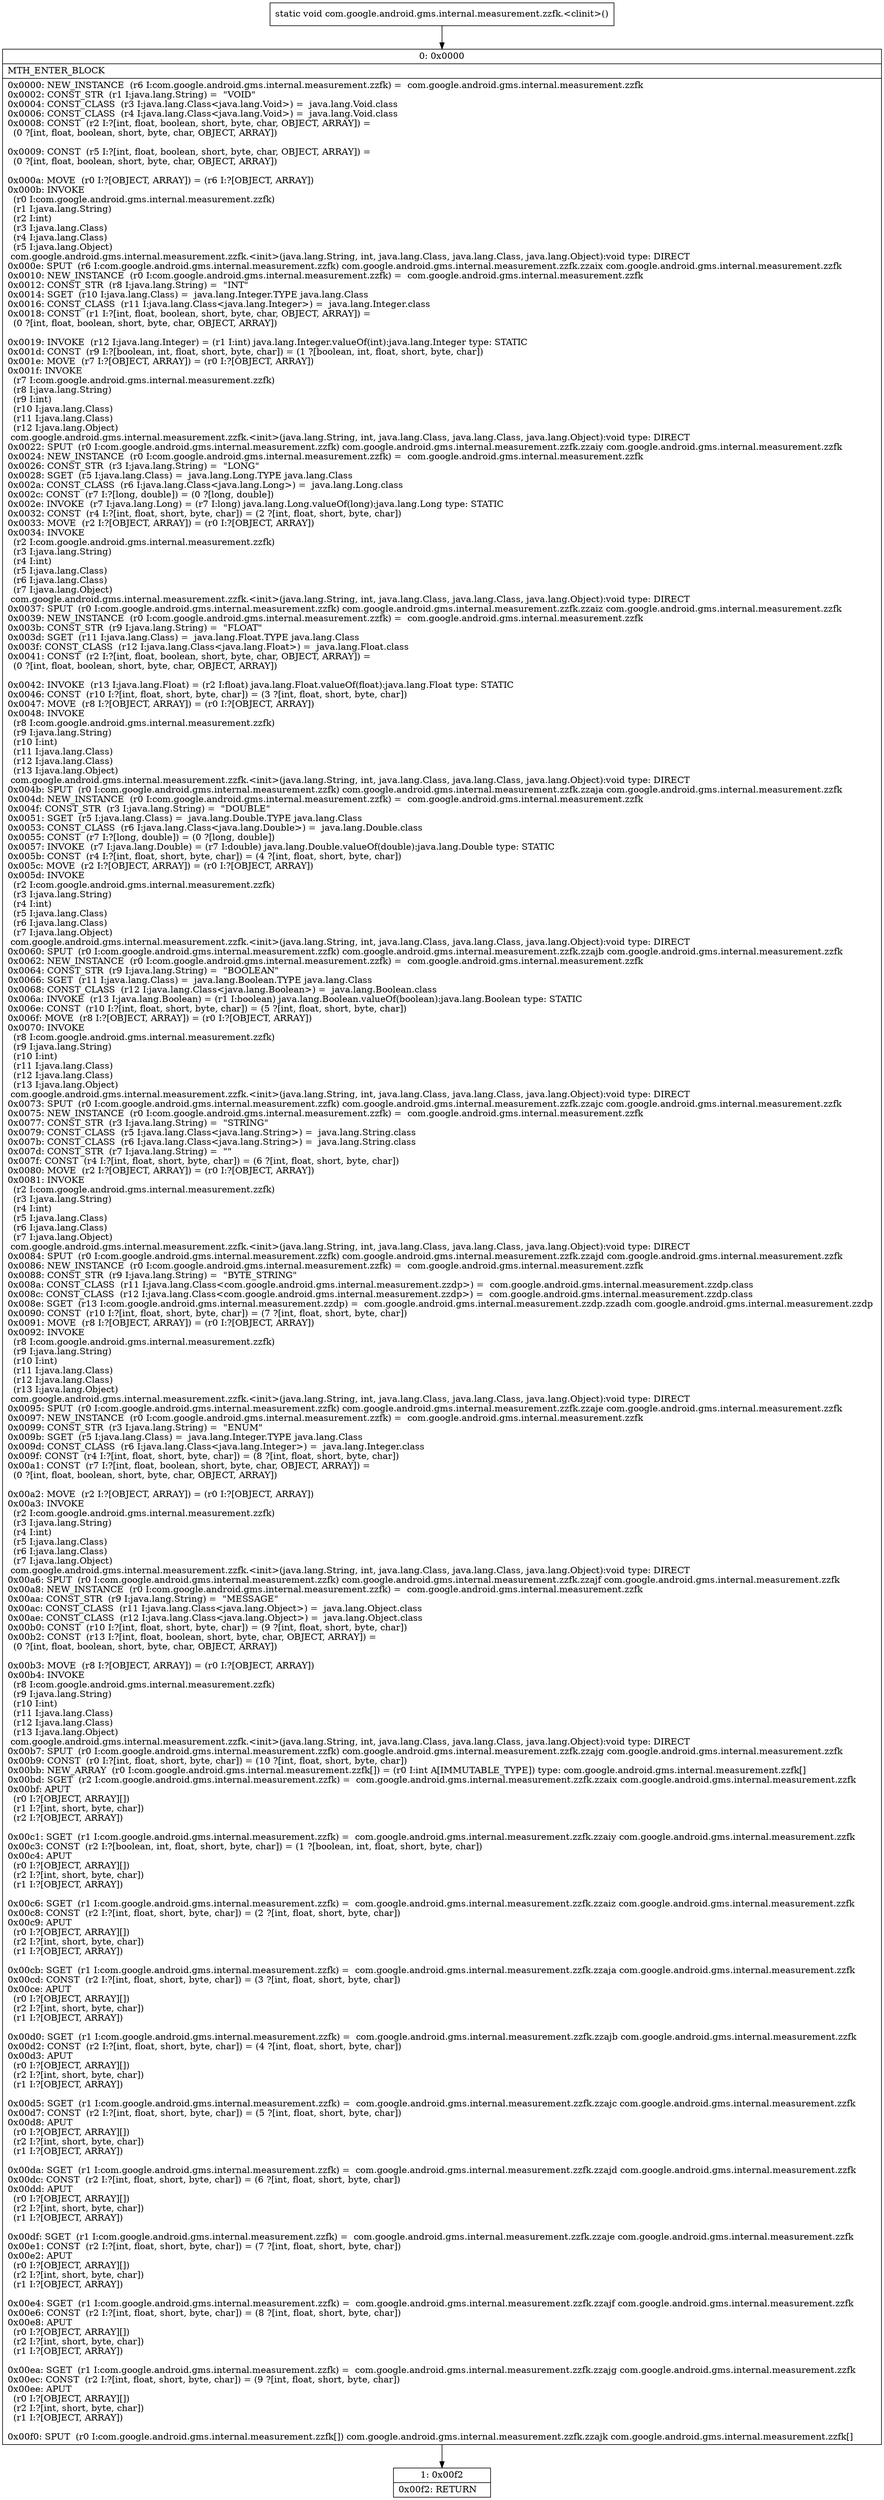 digraph "CFG forcom.google.android.gms.internal.measurement.zzfk.\<clinit\>()V" {
Node_0 [shape=record,label="{0\:\ 0x0000|MTH_ENTER_BLOCK\l|0x0000: NEW_INSTANCE  (r6 I:com.google.android.gms.internal.measurement.zzfk) =  com.google.android.gms.internal.measurement.zzfk \l0x0002: CONST_STR  (r1 I:java.lang.String) =  \"VOID\" \l0x0004: CONST_CLASS  (r3 I:java.lang.Class\<java.lang.Void\>) =  java.lang.Void.class \l0x0006: CONST_CLASS  (r4 I:java.lang.Class\<java.lang.Void\>) =  java.lang.Void.class \l0x0008: CONST  (r2 I:?[int, float, boolean, short, byte, char, OBJECT, ARRAY]) = \l  (0 ?[int, float, boolean, short, byte, char, OBJECT, ARRAY])\l \l0x0009: CONST  (r5 I:?[int, float, boolean, short, byte, char, OBJECT, ARRAY]) = \l  (0 ?[int, float, boolean, short, byte, char, OBJECT, ARRAY])\l \l0x000a: MOVE  (r0 I:?[OBJECT, ARRAY]) = (r6 I:?[OBJECT, ARRAY]) \l0x000b: INVOKE  \l  (r0 I:com.google.android.gms.internal.measurement.zzfk)\l  (r1 I:java.lang.String)\l  (r2 I:int)\l  (r3 I:java.lang.Class)\l  (r4 I:java.lang.Class)\l  (r5 I:java.lang.Object)\l com.google.android.gms.internal.measurement.zzfk.\<init\>(java.lang.String, int, java.lang.Class, java.lang.Class, java.lang.Object):void type: DIRECT \l0x000e: SPUT  (r6 I:com.google.android.gms.internal.measurement.zzfk) com.google.android.gms.internal.measurement.zzfk.zzaix com.google.android.gms.internal.measurement.zzfk \l0x0010: NEW_INSTANCE  (r0 I:com.google.android.gms.internal.measurement.zzfk) =  com.google.android.gms.internal.measurement.zzfk \l0x0012: CONST_STR  (r8 I:java.lang.String) =  \"INT\" \l0x0014: SGET  (r10 I:java.lang.Class) =  java.lang.Integer.TYPE java.lang.Class \l0x0016: CONST_CLASS  (r11 I:java.lang.Class\<java.lang.Integer\>) =  java.lang.Integer.class \l0x0018: CONST  (r1 I:?[int, float, boolean, short, byte, char, OBJECT, ARRAY]) = \l  (0 ?[int, float, boolean, short, byte, char, OBJECT, ARRAY])\l \l0x0019: INVOKE  (r12 I:java.lang.Integer) = (r1 I:int) java.lang.Integer.valueOf(int):java.lang.Integer type: STATIC \l0x001d: CONST  (r9 I:?[boolean, int, float, short, byte, char]) = (1 ?[boolean, int, float, short, byte, char]) \l0x001e: MOVE  (r7 I:?[OBJECT, ARRAY]) = (r0 I:?[OBJECT, ARRAY]) \l0x001f: INVOKE  \l  (r7 I:com.google.android.gms.internal.measurement.zzfk)\l  (r8 I:java.lang.String)\l  (r9 I:int)\l  (r10 I:java.lang.Class)\l  (r11 I:java.lang.Class)\l  (r12 I:java.lang.Object)\l com.google.android.gms.internal.measurement.zzfk.\<init\>(java.lang.String, int, java.lang.Class, java.lang.Class, java.lang.Object):void type: DIRECT \l0x0022: SPUT  (r0 I:com.google.android.gms.internal.measurement.zzfk) com.google.android.gms.internal.measurement.zzfk.zzaiy com.google.android.gms.internal.measurement.zzfk \l0x0024: NEW_INSTANCE  (r0 I:com.google.android.gms.internal.measurement.zzfk) =  com.google.android.gms.internal.measurement.zzfk \l0x0026: CONST_STR  (r3 I:java.lang.String) =  \"LONG\" \l0x0028: SGET  (r5 I:java.lang.Class) =  java.lang.Long.TYPE java.lang.Class \l0x002a: CONST_CLASS  (r6 I:java.lang.Class\<java.lang.Long\>) =  java.lang.Long.class \l0x002c: CONST  (r7 I:?[long, double]) = (0 ?[long, double]) \l0x002e: INVOKE  (r7 I:java.lang.Long) = (r7 I:long) java.lang.Long.valueOf(long):java.lang.Long type: STATIC \l0x0032: CONST  (r4 I:?[int, float, short, byte, char]) = (2 ?[int, float, short, byte, char]) \l0x0033: MOVE  (r2 I:?[OBJECT, ARRAY]) = (r0 I:?[OBJECT, ARRAY]) \l0x0034: INVOKE  \l  (r2 I:com.google.android.gms.internal.measurement.zzfk)\l  (r3 I:java.lang.String)\l  (r4 I:int)\l  (r5 I:java.lang.Class)\l  (r6 I:java.lang.Class)\l  (r7 I:java.lang.Object)\l com.google.android.gms.internal.measurement.zzfk.\<init\>(java.lang.String, int, java.lang.Class, java.lang.Class, java.lang.Object):void type: DIRECT \l0x0037: SPUT  (r0 I:com.google.android.gms.internal.measurement.zzfk) com.google.android.gms.internal.measurement.zzfk.zzaiz com.google.android.gms.internal.measurement.zzfk \l0x0039: NEW_INSTANCE  (r0 I:com.google.android.gms.internal.measurement.zzfk) =  com.google.android.gms.internal.measurement.zzfk \l0x003b: CONST_STR  (r9 I:java.lang.String) =  \"FLOAT\" \l0x003d: SGET  (r11 I:java.lang.Class) =  java.lang.Float.TYPE java.lang.Class \l0x003f: CONST_CLASS  (r12 I:java.lang.Class\<java.lang.Float\>) =  java.lang.Float.class \l0x0041: CONST  (r2 I:?[int, float, boolean, short, byte, char, OBJECT, ARRAY]) = \l  (0 ?[int, float, boolean, short, byte, char, OBJECT, ARRAY])\l \l0x0042: INVOKE  (r13 I:java.lang.Float) = (r2 I:float) java.lang.Float.valueOf(float):java.lang.Float type: STATIC \l0x0046: CONST  (r10 I:?[int, float, short, byte, char]) = (3 ?[int, float, short, byte, char]) \l0x0047: MOVE  (r8 I:?[OBJECT, ARRAY]) = (r0 I:?[OBJECT, ARRAY]) \l0x0048: INVOKE  \l  (r8 I:com.google.android.gms.internal.measurement.zzfk)\l  (r9 I:java.lang.String)\l  (r10 I:int)\l  (r11 I:java.lang.Class)\l  (r12 I:java.lang.Class)\l  (r13 I:java.lang.Object)\l com.google.android.gms.internal.measurement.zzfk.\<init\>(java.lang.String, int, java.lang.Class, java.lang.Class, java.lang.Object):void type: DIRECT \l0x004b: SPUT  (r0 I:com.google.android.gms.internal.measurement.zzfk) com.google.android.gms.internal.measurement.zzfk.zzaja com.google.android.gms.internal.measurement.zzfk \l0x004d: NEW_INSTANCE  (r0 I:com.google.android.gms.internal.measurement.zzfk) =  com.google.android.gms.internal.measurement.zzfk \l0x004f: CONST_STR  (r3 I:java.lang.String) =  \"DOUBLE\" \l0x0051: SGET  (r5 I:java.lang.Class) =  java.lang.Double.TYPE java.lang.Class \l0x0053: CONST_CLASS  (r6 I:java.lang.Class\<java.lang.Double\>) =  java.lang.Double.class \l0x0055: CONST  (r7 I:?[long, double]) = (0 ?[long, double]) \l0x0057: INVOKE  (r7 I:java.lang.Double) = (r7 I:double) java.lang.Double.valueOf(double):java.lang.Double type: STATIC \l0x005b: CONST  (r4 I:?[int, float, short, byte, char]) = (4 ?[int, float, short, byte, char]) \l0x005c: MOVE  (r2 I:?[OBJECT, ARRAY]) = (r0 I:?[OBJECT, ARRAY]) \l0x005d: INVOKE  \l  (r2 I:com.google.android.gms.internal.measurement.zzfk)\l  (r3 I:java.lang.String)\l  (r4 I:int)\l  (r5 I:java.lang.Class)\l  (r6 I:java.lang.Class)\l  (r7 I:java.lang.Object)\l com.google.android.gms.internal.measurement.zzfk.\<init\>(java.lang.String, int, java.lang.Class, java.lang.Class, java.lang.Object):void type: DIRECT \l0x0060: SPUT  (r0 I:com.google.android.gms.internal.measurement.zzfk) com.google.android.gms.internal.measurement.zzfk.zzajb com.google.android.gms.internal.measurement.zzfk \l0x0062: NEW_INSTANCE  (r0 I:com.google.android.gms.internal.measurement.zzfk) =  com.google.android.gms.internal.measurement.zzfk \l0x0064: CONST_STR  (r9 I:java.lang.String) =  \"BOOLEAN\" \l0x0066: SGET  (r11 I:java.lang.Class) =  java.lang.Boolean.TYPE java.lang.Class \l0x0068: CONST_CLASS  (r12 I:java.lang.Class\<java.lang.Boolean\>) =  java.lang.Boolean.class \l0x006a: INVOKE  (r13 I:java.lang.Boolean) = (r1 I:boolean) java.lang.Boolean.valueOf(boolean):java.lang.Boolean type: STATIC \l0x006e: CONST  (r10 I:?[int, float, short, byte, char]) = (5 ?[int, float, short, byte, char]) \l0x006f: MOVE  (r8 I:?[OBJECT, ARRAY]) = (r0 I:?[OBJECT, ARRAY]) \l0x0070: INVOKE  \l  (r8 I:com.google.android.gms.internal.measurement.zzfk)\l  (r9 I:java.lang.String)\l  (r10 I:int)\l  (r11 I:java.lang.Class)\l  (r12 I:java.lang.Class)\l  (r13 I:java.lang.Object)\l com.google.android.gms.internal.measurement.zzfk.\<init\>(java.lang.String, int, java.lang.Class, java.lang.Class, java.lang.Object):void type: DIRECT \l0x0073: SPUT  (r0 I:com.google.android.gms.internal.measurement.zzfk) com.google.android.gms.internal.measurement.zzfk.zzajc com.google.android.gms.internal.measurement.zzfk \l0x0075: NEW_INSTANCE  (r0 I:com.google.android.gms.internal.measurement.zzfk) =  com.google.android.gms.internal.measurement.zzfk \l0x0077: CONST_STR  (r3 I:java.lang.String) =  \"STRING\" \l0x0079: CONST_CLASS  (r5 I:java.lang.Class\<java.lang.String\>) =  java.lang.String.class \l0x007b: CONST_CLASS  (r6 I:java.lang.Class\<java.lang.String\>) =  java.lang.String.class \l0x007d: CONST_STR  (r7 I:java.lang.String) =  \"\" \l0x007f: CONST  (r4 I:?[int, float, short, byte, char]) = (6 ?[int, float, short, byte, char]) \l0x0080: MOVE  (r2 I:?[OBJECT, ARRAY]) = (r0 I:?[OBJECT, ARRAY]) \l0x0081: INVOKE  \l  (r2 I:com.google.android.gms.internal.measurement.zzfk)\l  (r3 I:java.lang.String)\l  (r4 I:int)\l  (r5 I:java.lang.Class)\l  (r6 I:java.lang.Class)\l  (r7 I:java.lang.Object)\l com.google.android.gms.internal.measurement.zzfk.\<init\>(java.lang.String, int, java.lang.Class, java.lang.Class, java.lang.Object):void type: DIRECT \l0x0084: SPUT  (r0 I:com.google.android.gms.internal.measurement.zzfk) com.google.android.gms.internal.measurement.zzfk.zzajd com.google.android.gms.internal.measurement.zzfk \l0x0086: NEW_INSTANCE  (r0 I:com.google.android.gms.internal.measurement.zzfk) =  com.google.android.gms.internal.measurement.zzfk \l0x0088: CONST_STR  (r9 I:java.lang.String) =  \"BYTE_STRING\" \l0x008a: CONST_CLASS  (r11 I:java.lang.Class\<com.google.android.gms.internal.measurement.zzdp\>) =  com.google.android.gms.internal.measurement.zzdp.class \l0x008c: CONST_CLASS  (r12 I:java.lang.Class\<com.google.android.gms.internal.measurement.zzdp\>) =  com.google.android.gms.internal.measurement.zzdp.class \l0x008e: SGET  (r13 I:com.google.android.gms.internal.measurement.zzdp) =  com.google.android.gms.internal.measurement.zzdp.zzadh com.google.android.gms.internal.measurement.zzdp \l0x0090: CONST  (r10 I:?[int, float, short, byte, char]) = (7 ?[int, float, short, byte, char]) \l0x0091: MOVE  (r8 I:?[OBJECT, ARRAY]) = (r0 I:?[OBJECT, ARRAY]) \l0x0092: INVOKE  \l  (r8 I:com.google.android.gms.internal.measurement.zzfk)\l  (r9 I:java.lang.String)\l  (r10 I:int)\l  (r11 I:java.lang.Class)\l  (r12 I:java.lang.Class)\l  (r13 I:java.lang.Object)\l com.google.android.gms.internal.measurement.zzfk.\<init\>(java.lang.String, int, java.lang.Class, java.lang.Class, java.lang.Object):void type: DIRECT \l0x0095: SPUT  (r0 I:com.google.android.gms.internal.measurement.zzfk) com.google.android.gms.internal.measurement.zzfk.zzaje com.google.android.gms.internal.measurement.zzfk \l0x0097: NEW_INSTANCE  (r0 I:com.google.android.gms.internal.measurement.zzfk) =  com.google.android.gms.internal.measurement.zzfk \l0x0099: CONST_STR  (r3 I:java.lang.String) =  \"ENUM\" \l0x009b: SGET  (r5 I:java.lang.Class) =  java.lang.Integer.TYPE java.lang.Class \l0x009d: CONST_CLASS  (r6 I:java.lang.Class\<java.lang.Integer\>) =  java.lang.Integer.class \l0x009f: CONST  (r4 I:?[int, float, short, byte, char]) = (8 ?[int, float, short, byte, char]) \l0x00a1: CONST  (r7 I:?[int, float, boolean, short, byte, char, OBJECT, ARRAY]) = \l  (0 ?[int, float, boolean, short, byte, char, OBJECT, ARRAY])\l \l0x00a2: MOVE  (r2 I:?[OBJECT, ARRAY]) = (r0 I:?[OBJECT, ARRAY]) \l0x00a3: INVOKE  \l  (r2 I:com.google.android.gms.internal.measurement.zzfk)\l  (r3 I:java.lang.String)\l  (r4 I:int)\l  (r5 I:java.lang.Class)\l  (r6 I:java.lang.Class)\l  (r7 I:java.lang.Object)\l com.google.android.gms.internal.measurement.zzfk.\<init\>(java.lang.String, int, java.lang.Class, java.lang.Class, java.lang.Object):void type: DIRECT \l0x00a6: SPUT  (r0 I:com.google.android.gms.internal.measurement.zzfk) com.google.android.gms.internal.measurement.zzfk.zzajf com.google.android.gms.internal.measurement.zzfk \l0x00a8: NEW_INSTANCE  (r0 I:com.google.android.gms.internal.measurement.zzfk) =  com.google.android.gms.internal.measurement.zzfk \l0x00aa: CONST_STR  (r9 I:java.lang.String) =  \"MESSAGE\" \l0x00ac: CONST_CLASS  (r11 I:java.lang.Class\<java.lang.Object\>) =  java.lang.Object.class \l0x00ae: CONST_CLASS  (r12 I:java.lang.Class\<java.lang.Object\>) =  java.lang.Object.class \l0x00b0: CONST  (r10 I:?[int, float, short, byte, char]) = (9 ?[int, float, short, byte, char]) \l0x00b2: CONST  (r13 I:?[int, float, boolean, short, byte, char, OBJECT, ARRAY]) = \l  (0 ?[int, float, boolean, short, byte, char, OBJECT, ARRAY])\l \l0x00b3: MOVE  (r8 I:?[OBJECT, ARRAY]) = (r0 I:?[OBJECT, ARRAY]) \l0x00b4: INVOKE  \l  (r8 I:com.google.android.gms.internal.measurement.zzfk)\l  (r9 I:java.lang.String)\l  (r10 I:int)\l  (r11 I:java.lang.Class)\l  (r12 I:java.lang.Class)\l  (r13 I:java.lang.Object)\l com.google.android.gms.internal.measurement.zzfk.\<init\>(java.lang.String, int, java.lang.Class, java.lang.Class, java.lang.Object):void type: DIRECT \l0x00b7: SPUT  (r0 I:com.google.android.gms.internal.measurement.zzfk) com.google.android.gms.internal.measurement.zzfk.zzajg com.google.android.gms.internal.measurement.zzfk \l0x00b9: CONST  (r0 I:?[int, float, short, byte, char]) = (10 ?[int, float, short, byte, char]) \l0x00bb: NEW_ARRAY  (r0 I:com.google.android.gms.internal.measurement.zzfk[]) = (r0 I:int A[IMMUTABLE_TYPE]) type: com.google.android.gms.internal.measurement.zzfk[] \l0x00bd: SGET  (r2 I:com.google.android.gms.internal.measurement.zzfk) =  com.google.android.gms.internal.measurement.zzfk.zzaix com.google.android.gms.internal.measurement.zzfk \l0x00bf: APUT  \l  (r0 I:?[OBJECT, ARRAY][])\l  (r1 I:?[int, short, byte, char])\l  (r2 I:?[OBJECT, ARRAY])\l \l0x00c1: SGET  (r1 I:com.google.android.gms.internal.measurement.zzfk) =  com.google.android.gms.internal.measurement.zzfk.zzaiy com.google.android.gms.internal.measurement.zzfk \l0x00c3: CONST  (r2 I:?[boolean, int, float, short, byte, char]) = (1 ?[boolean, int, float, short, byte, char]) \l0x00c4: APUT  \l  (r0 I:?[OBJECT, ARRAY][])\l  (r2 I:?[int, short, byte, char])\l  (r1 I:?[OBJECT, ARRAY])\l \l0x00c6: SGET  (r1 I:com.google.android.gms.internal.measurement.zzfk) =  com.google.android.gms.internal.measurement.zzfk.zzaiz com.google.android.gms.internal.measurement.zzfk \l0x00c8: CONST  (r2 I:?[int, float, short, byte, char]) = (2 ?[int, float, short, byte, char]) \l0x00c9: APUT  \l  (r0 I:?[OBJECT, ARRAY][])\l  (r2 I:?[int, short, byte, char])\l  (r1 I:?[OBJECT, ARRAY])\l \l0x00cb: SGET  (r1 I:com.google.android.gms.internal.measurement.zzfk) =  com.google.android.gms.internal.measurement.zzfk.zzaja com.google.android.gms.internal.measurement.zzfk \l0x00cd: CONST  (r2 I:?[int, float, short, byte, char]) = (3 ?[int, float, short, byte, char]) \l0x00ce: APUT  \l  (r0 I:?[OBJECT, ARRAY][])\l  (r2 I:?[int, short, byte, char])\l  (r1 I:?[OBJECT, ARRAY])\l \l0x00d0: SGET  (r1 I:com.google.android.gms.internal.measurement.zzfk) =  com.google.android.gms.internal.measurement.zzfk.zzajb com.google.android.gms.internal.measurement.zzfk \l0x00d2: CONST  (r2 I:?[int, float, short, byte, char]) = (4 ?[int, float, short, byte, char]) \l0x00d3: APUT  \l  (r0 I:?[OBJECT, ARRAY][])\l  (r2 I:?[int, short, byte, char])\l  (r1 I:?[OBJECT, ARRAY])\l \l0x00d5: SGET  (r1 I:com.google.android.gms.internal.measurement.zzfk) =  com.google.android.gms.internal.measurement.zzfk.zzajc com.google.android.gms.internal.measurement.zzfk \l0x00d7: CONST  (r2 I:?[int, float, short, byte, char]) = (5 ?[int, float, short, byte, char]) \l0x00d8: APUT  \l  (r0 I:?[OBJECT, ARRAY][])\l  (r2 I:?[int, short, byte, char])\l  (r1 I:?[OBJECT, ARRAY])\l \l0x00da: SGET  (r1 I:com.google.android.gms.internal.measurement.zzfk) =  com.google.android.gms.internal.measurement.zzfk.zzajd com.google.android.gms.internal.measurement.zzfk \l0x00dc: CONST  (r2 I:?[int, float, short, byte, char]) = (6 ?[int, float, short, byte, char]) \l0x00dd: APUT  \l  (r0 I:?[OBJECT, ARRAY][])\l  (r2 I:?[int, short, byte, char])\l  (r1 I:?[OBJECT, ARRAY])\l \l0x00df: SGET  (r1 I:com.google.android.gms.internal.measurement.zzfk) =  com.google.android.gms.internal.measurement.zzfk.zzaje com.google.android.gms.internal.measurement.zzfk \l0x00e1: CONST  (r2 I:?[int, float, short, byte, char]) = (7 ?[int, float, short, byte, char]) \l0x00e2: APUT  \l  (r0 I:?[OBJECT, ARRAY][])\l  (r2 I:?[int, short, byte, char])\l  (r1 I:?[OBJECT, ARRAY])\l \l0x00e4: SGET  (r1 I:com.google.android.gms.internal.measurement.zzfk) =  com.google.android.gms.internal.measurement.zzfk.zzajf com.google.android.gms.internal.measurement.zzfk \l0x00e6: CONST  (r2 I:?[int, float, short, byte, char]) = (8 ?[int, float, short, byte, char]) \l0x00e8: APUT  \l  (r0 I:?[OBJECT, ARRAY][])\l  (r2 I:?[int, short, byte, char])\l  (r1 I:?[OBJECT, ARRAY])\l \l0x00ea: SGET  (r1 I:com.google.android.gms.internal.measurement.zzfk) =  com.google.android.gms.internal.measurement.zzfk.zzajg com.google.android.gms.internal.measurement.zzfk \l0x00ec: CONST  (r2 I:?[int, float, short, byte, char]) = (9 ?[int, float, short, byte, char]) \l0x00ee: APUT  \l  (r0 I:?[OBJECT, ARRAY][])\l  (r2 I:?[int, short, byte, char])\l  (r1 I:?[OBJECT, ARRAY])\l \l0x00f0: SPUT  (r0 I:com.google.android.gms.internal.measurement.zzfk[]) com.google.android.gms.internal.measurement.zzfk.zzajk com.google.android.gms.internal.measurement.zzfk[] \l}"];
Node_1 [shape=record,label="{1\:\ 0x00f2|0x00f2: RETURN   \l}"];
MethodNode[shape=record,label="{static void com.google.android.gms.internal.measurement.zzfk.\<clinit\>() }"];
MethodNode -> Node_0;
Node_0 -> Node_1;
}

